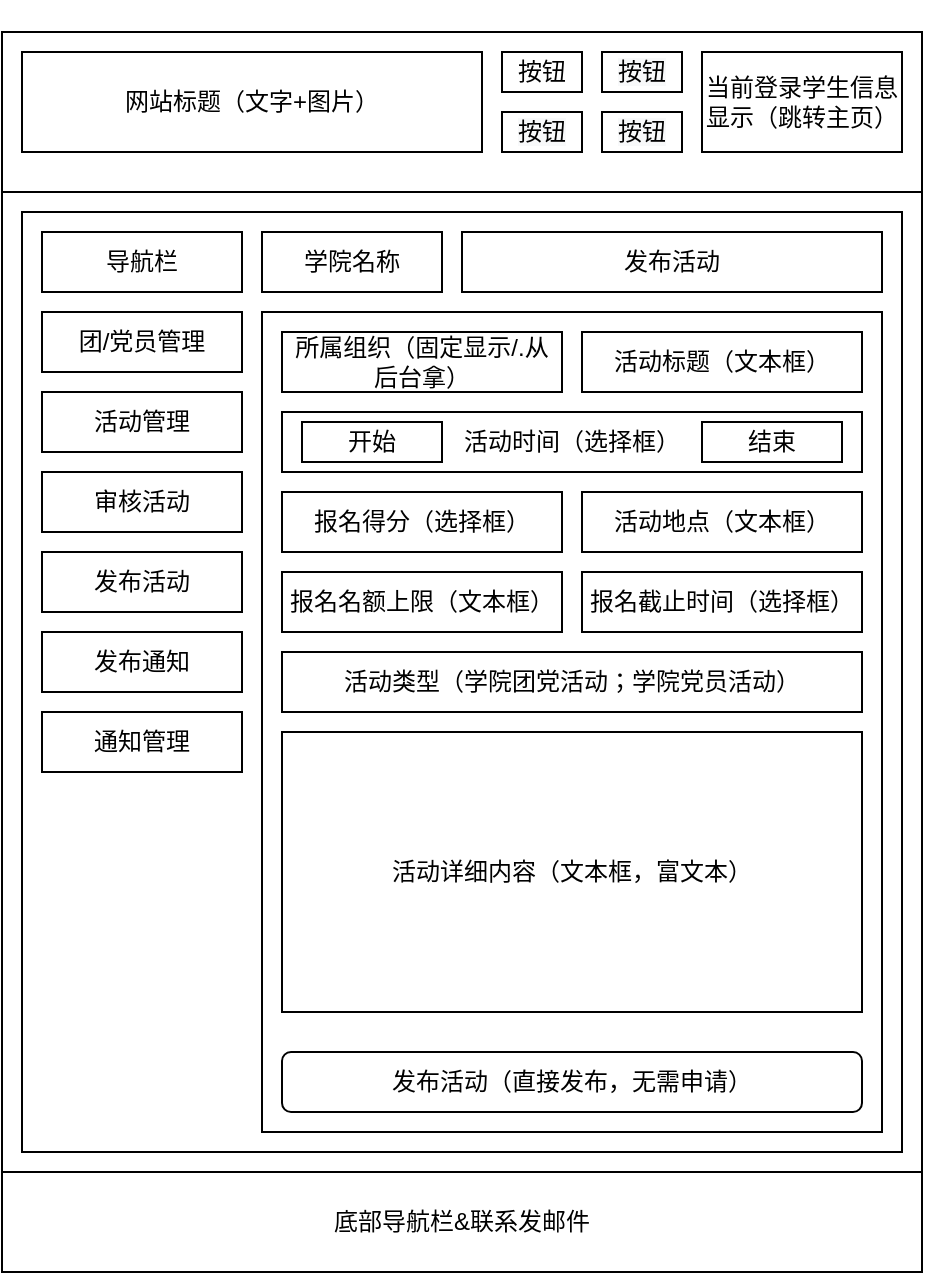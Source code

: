 <mxfile version="13.5.1" type="device"><diagram id="lIO5LTM7eZPaQRJZY7qq" name="Page-1"><mxGraphModel dx="1264" dy="601" grid="1" gridSize="10" guides="1" tooltips="1" connect="1" arrows="1" fold="1" page="1" pageScale="1" pageWidth="827" pageHeight="1169" math="0" shadow="0"><root><mxCell id="0"/><mxCell id="1" parent="0"/><mxCell id="_pJhmvkSa_Gs6LftZB0_-2" value="" style="rounded=0;whiteSpace=wrap;html=1;" parent="1" vertex="1"><mxGeometry x="180" y="30" width="460" height="620" as="geometry"/></mxCell><mxCell id="n9VIl0Bt8xTa1ZwPOJq0-23" value="底部导航栏&amp;amp;联系发邮件" style="rounded=0;whiteSpace=wrap;html=1;" parent="1" vertex="1"><mxGeometry x="180" y="600" width="460" height="50" as="geometry"/></mxCell><mxCell id="ms1DL1cAqzHiM8Jy2DLP-1" value="" style="rounded=0;whiteSpace=wrap;html=1;" parent="1" vertex="1"><mxGeometry x="180" y="30" width="460" height="80" as="geometry"/></mxCell><mxCell id="_pJhmvkSa_Gs6LftZB0_-3" value="网站标题（文字+图片）" style="rounded=0;whiteSpace=wrap;html=1;" parent="1" vertex="1"><mxGeometry x="190" y="40" width="230" height="50" as="geometry"/></mxCell><mxCell id="_pJhmvkSa_Gs6LftZB0_-6" value="当前登录学生信息显示（跳转主页）" style="rounded=0;whiteSpace=wrap;html=1;" parent="1" vertex="1"><mxGeometry x="530" y="40" width="100" height="50" as="geometry"/></mxCell><mxCell id="_pJhmvkSa_Gs6LftZB0_-17" value="按钮" style="rounded=0;whiteSpace=wrap;html=1;" parent="1" vertex="1"><mxGeometry x="430" y="40" width="40" height="20" as="geometry"/></mxCell><mxCell id="_pJhmvkSa_Gs6LftZB0_-18" value="&#10;&#10;&lt;span style=&quot;color: rgb(0, 0, 0); font-family: helvetica; font-size: 12px; font-style: normal; font-weight: 400; letter-spacing: normal; text-align: center; text-indent: 0px; text-transform: none; word-spacing: 0px; background-color: rgb(248, 249, 250); display: inline; float: none;&quot;&gt;按钮&lt;/span&gt;&#10;&#10;" style="rounded=0;whiteSpace=wrap;html=1;" parent="1" vertex="1"><mxGeometry x="480" y="40" width="40" height="20" as="geometry"/></mxCell><mxCell id="_pJhmvkSa_Gs6LftZB0_-19" value="&#10;&#10;&lt;span style=&quot;color: rgb(0, 0, 0); font-family: helvetica; font-size: 12px; font-style: normal; font-weight: 400; letter-spacing: normal; text-align: center; text-indent: 0px; text-transform: none; word-spacing: 0px; background-color: rgb(248, 249, 250); display: inline; float: none;&quot;&gt;按钮&lt;/span&gt;&#10;&#10;" style="rounded=0;whiteSpace=wrap;html=1;" parent="1" vertex="1"><mxGeometry x="430" y="70" width="40" height="20" as="geometry"/></mxCell><mxCell id="_pJhmvkSa_Gs6LftZB0_-20" value="&#10;&#10;&lt;span style=&quot;color: rgb(0, 0, 0); font-family: helvetica; font-size: 12px; font-style: normal; font-weight: 400; letter-spacing: normal; text-align: center; text-indent: 0px; text-transform: none; word-spacing: 0px; background-color: rgb(248, 249, 250); display: inline; float: none;&quot;&gt;按钮&lt;/span&gt;&#10;&#10;" style="rounded=0;whiteSpace=wrap;html=1;" parent="1" vertex="1"><mxGeometry x="480" y="70" width="40" height="20" as="geometry"/></mxCell><mxCell id="XomM6D00v7QlfE5brnaY-1" value="" style="rounded=0;whiteSpace=wrap;html=1;" parent="1" vertex="1"><mxGeometry x="190" y="120" width="440" height="470" as="geometry"/></mxCell><mxCell id="n_mjgkeBXvZYisji6T3Q-2" value="团/党员管理" style="rounded=0;whiteSpace=wrap;html=1;" parent="1" vertex="1"><mxGeometry x="200" y="170" width="100" height="30" as="geometry"/></mxCell><mxCell id="n_mjgkeBXvZYisji6T3Q-7" value="活动管理" style="rounded=0;whiteSpace=wrap;html=1;" parent="1" vertex="1"><mxGeometry x="200" y="210" width="100" height="30" as="geometry"/></mxCell><mxCell id="n_mjgkeBXvZYisji6T3Q-8" value="审核活动" style="rounded=0;whiteSpace=wrap;html=1;" parent="1" vertex="1"><mxGeometry x="200" y="250" width="100" height="30" as="geometry"/></mxCell><mxCell id="n_mjgkeBXvZYisji6T3Q-9" value="发布活动" style="rounded=0;whiteSpace=wrap;html=1;" parent="1" vertex="1"><mxGeometry x="200" y="290" width="100" height="30" as="geometry"/></mxCell><mxCell id="n_mjgkeBXvZYisji6T3Q-12" value="" style="rounded=0;whiteSpace=wrap;html=1;" parent="1" vertex="1"><mxGeometry x="310" y="170" width="310" height="410" as="geometry"/></mxCell><mxCell id="n_mjgkeBXvZYisji6T3Q-13" value="导航栏" style="rounded=0;whiteSpace=wrap;html=1;" parent="1" vertex="1"><mxGeometry x="200" y="130" width="100" height="30" as="geometry"/></mxCell><mxCell id="5PKz5sEeslHTn4xVztdy-7" value="活动详细内容（文本框，富文本）" style="rounded=0;whiteSpace=wrap;html=1;" parent="1" vertex="1"><mxGeometry x="320" y="380" width="290" height="140" as="geometry"/></mxCell><mxCell id="5PKz5sEeslHTn4xVztdy-11" value="发布活动（直接发布，无需申请）" style="rounded=1;whiteSpace=wrap;html=1;" parent="1" vertex="1"><mxGeometry x="320" y="540" width="290" height="30" as="geometry"/></mxCell><mxCell id="jOF39U6jE7sDw7EtwZ2a-1" value="发布通知" style="rounded=0;whiteSpace=wrap;html=1;" parent="1" vertex="1"><mxGeometry x="200" y="330" width="100" height="30" as="geometry"/></mxCell><mxCell id="KHAxvb5xrJsZDJKTFCWF-1" value="发布活动" style="rounded=0;whiteSpace=wrap;html=1;" parent="1" vertex="1"><mxGeometry x="410" y="130" width="210" height="30" as="geometry"/></mxCell><mxCell id="KHAxvb5xrJsZDJKTFCWF-2" value="学院名称" style="rounded=0;whiteSpace=wrap;html=1;" parent="1" vertex="1"><mxGeometry x="310" y="130" width="90" height="30" as="geometry"/></mxCell><mxCell id="o9Z9etK5uU4WeXfohCwZ-1" value="所属组织（固定显示/.从后台拿）" style="rounded=0;whiteSpace=wrap;html=1;" parent="1" vertex="1"><mxGeometry x="320" y="180" width="140" height="30" as="geometry"/></mxCell><mxCell id="o9Z9etK5uU4WeXfohCwZ-2" value="活动标题（文本框）" style="rounded=0;whiteSpace=wrap;html=1;" parent="1" vertex="1"><mxGeometry x="470" y="180" width="140" height="30" as="geometry"/></mxCell><mxCell id="o9Z9etK5uU4WeXfohCwZ-3" value="活动时间（选择框）" style="rounded=0;whiteSpace=wrap;html=1;" parent="1" vertex="1"><mxGeometry x="320" y="220" width="290" height="30" as="geometry"/></mxCell><mxCell id="o9Z9etK5uU4WeXfohCwZ-4" value="活动地点（文本框）" style="rounded=0;whiteSpace=wrap;html=1;" parent="1" vertex="1"><mxGeometry x="470" y="260" width="140" height="30" as="geometry"/></mxCell><mxCell id="o9Z9etK5uU4WeXfohCwZ-5" value="报名得分（选择框）" style="rounded=0;whiteSpace=wrap;html=1;" parent="1" vertex="1"><mxGeometry x="320" y="260" width="140" height="30" as="geometry"/></mxCell><mxCell id="o9Z9etK5uU4WeXfohCwZ-6" value="报名名额上限（文本框）" style="rounded=0;whiteSpace=wrap;html=1;" parent="1" vertex="1"><mxGeometry x="320" y="300" width="140" height="30" as="geometry"/></mxCell><mxCell id="o9Z9etK5uU4WeXfohCwZ-7" value="报名截止时间（选择框）" style="rounded=0;whiteSpace=wrap;html=1;" parent="1" vertex="1"><mxGeometry x="470" y="300" width="140" height="30" as="geometry"/></mxCell><mxCell id="o9Z9etK5uU4WeXfohCwZ-8" value="活动类型（学院团党活动；学院党员活动）" style="rounded=0;whiteSpace=wrap;html=1;" parent="1" vertex="1"><mxGeometry x="320" y="340" width="290" height="30" as="geometry"/></mxCell><mxCell id="o9Z9etK5uU4WeXfohCwZ-9" value="开始" style="rounded=0;whiteSpace=wrap;html=1;" parent="1" vertex="1"><mxGeometry x="330" y="225" width="70" height="20" as="geometry"/></mxCell><mxCell id="o9Z9etK5uU4WeXfohCwZ-10" value="结束" style="rounded=0;whiteSpace=wrap;html=1;" parent="1" vertex="1"><mxGeometry x="530" y="225" width="70" height="20" as="geometry"/></mxCell><mxCell id="n04xQK4qr76SVbaqDivO-1" value="通知管理" style="rounded=0;whiteSpace=wrap;html=1;" parent="1" vertex="1"><mxGeometry x="200" y="370" width="100" height="30" as="geometry"/></mxCell></root></mxGraphModel></diagram></mxfile>